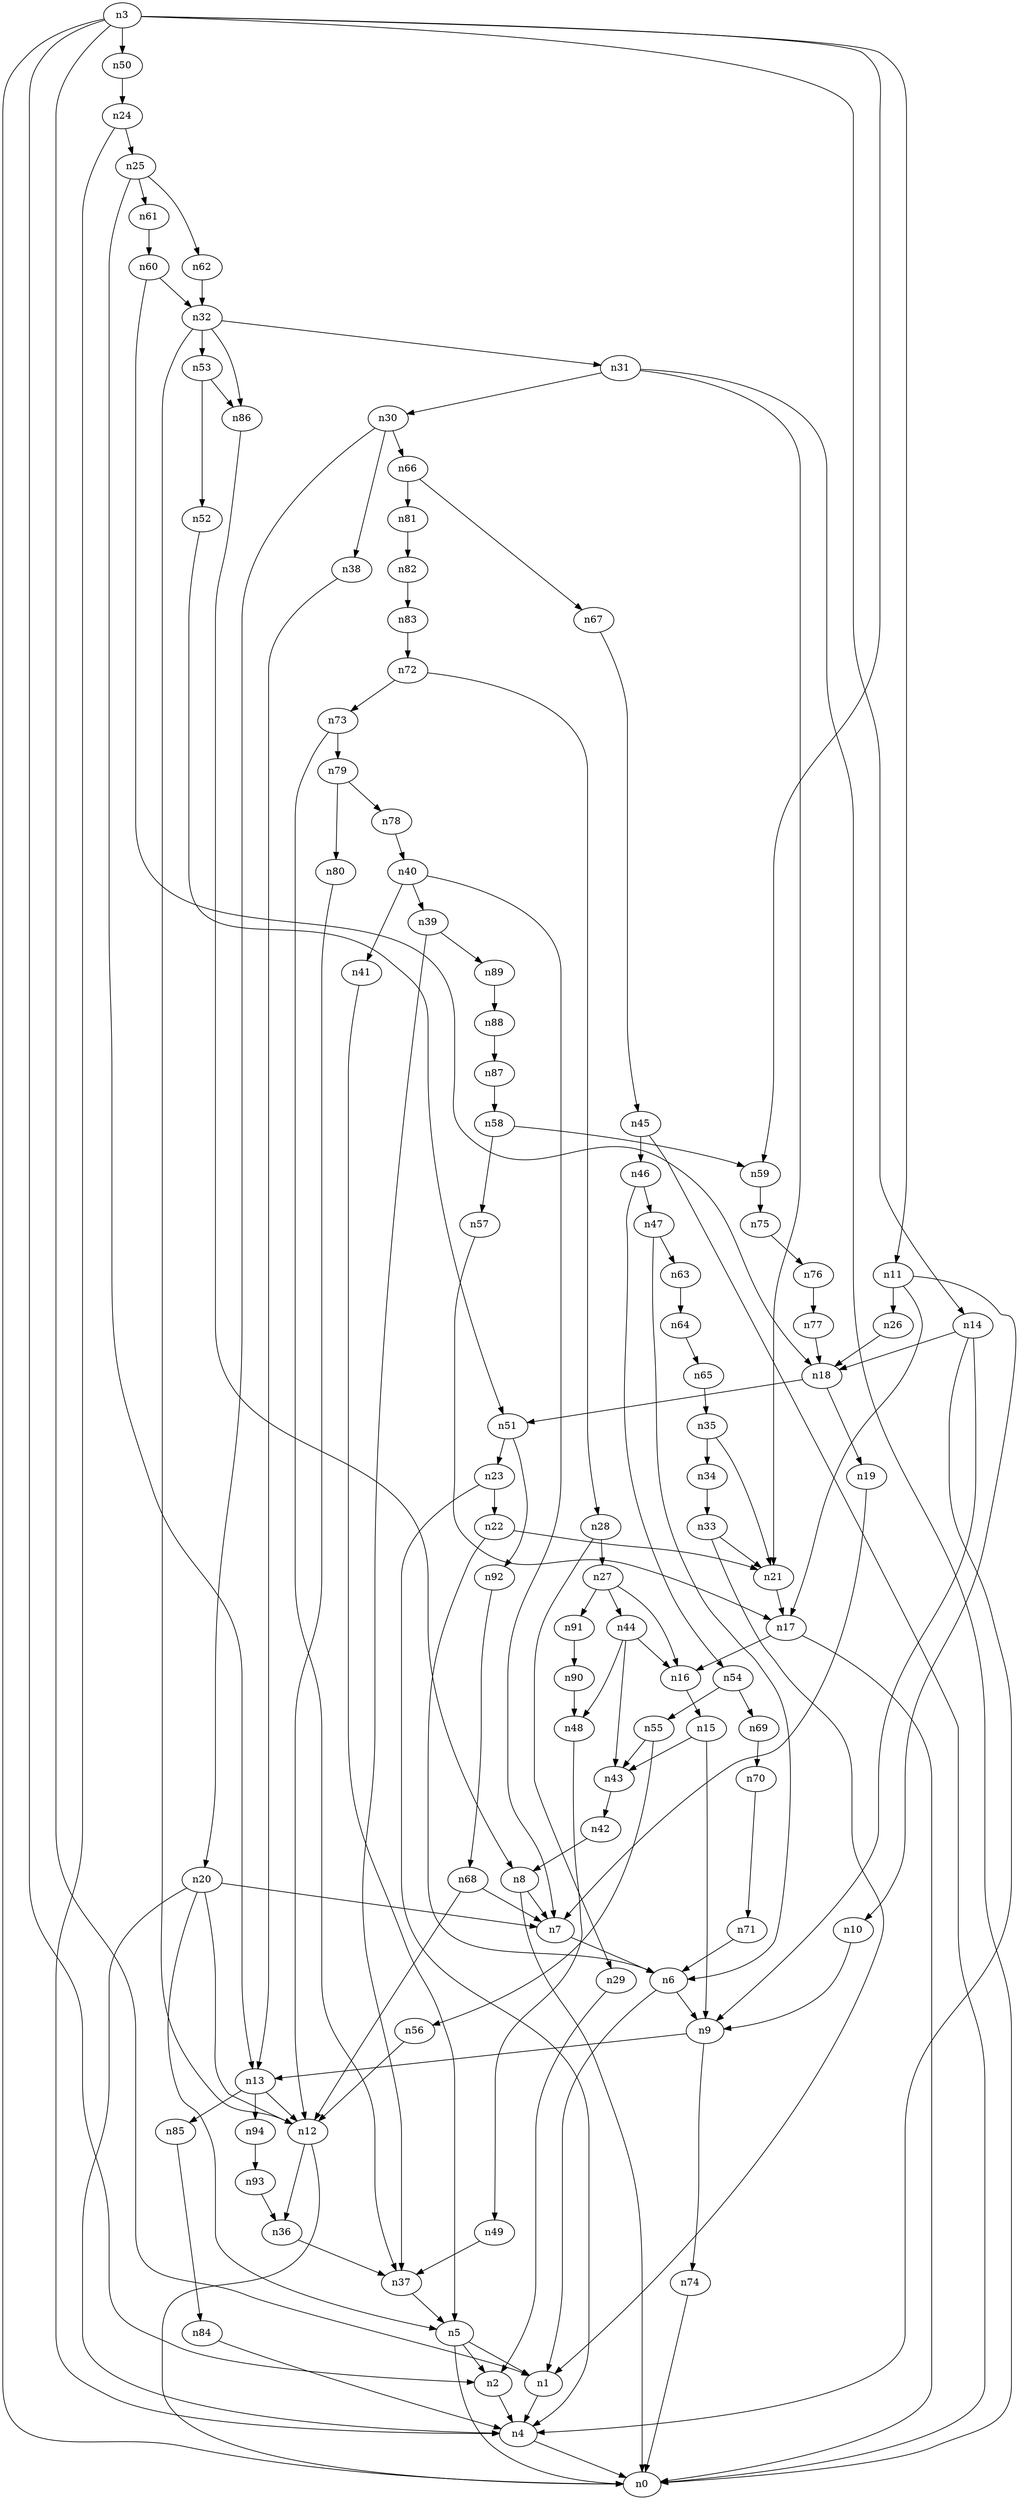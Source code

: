 digraph G {
	n1 -> n4	 [_graphml_id=e4];
	n2 -> n4	 [_graphml_id=e7];
	n3 -> n0	 [_graphml_id=e0];
	n3 -> n1	 [_graphml_id=e3];
	n3 -> n2	 [_graphml_id=e6];
	n3 -> n11	 [_graphml_id=e16];
	n3 -> n14	 [_graphml_id=e20];
	n3 -> n50	 [_graphml_id=e79];
	n3 -> n59	 [_graphml_id=e95];
	n4 -> n0	 [_graphml_id=e1];
	n5 -> n0	 [_graphml_id=e2];
	n5 -> n1	 [_graphml_id=e5];
	n5 -> n2	 [_graphml_id=e8];
	n6 -> n1	 [_graphml_id=e9];
	n6 -> n9	 [_graphml_id=e13];
	n7 -> n6	 [_graphml_id=e10];
	n8 -> n0	 [_graphml_id=e12];
	n8 -> n7	 [_graphml_id=e11];
	n9 -> n13	 [_graphml_id=e19];
	n9 -> n74	 [_graphml_id=e118];
	n10 -> n9	 [_graphml_id=e14];
	n11 -> n10	 [_graphml_id=e15];
	n11 -> n17	 [_graphml_id=e42];
	n11 -> n26	 [_graphml_id=e40];
	n12 -> n0	 [_graphml_id=e17];
	n12 -> n36	 [_graphml_id=e57];
	n13 -> n12	 [_graphml_id=e18];
	n13 -> n85	 [_graphml_id=e137];
	n13 -> n94	 [_graphml_id=e153];
	n14 -> n4	 [_graphml_id=e21];
	n14 -> n9	 [_graphml_id=e22];
	n14 -> n18	 [_graphml_id=e27];
	n15 -> n9	 [_graphml_id=e23];
	n15 -> n43	 [_graphml_id=e69];
	n16 -> n15	 [_graphml_id=e24];
	n17 -> n0	 [_graphml_id=e26];
	n17 -> n16	 [_graphml_id=e25];
	n18 -> n19	 [_graphml_id=e28];
	n18 -> n51	 [_graphml_id=e82];
	n19 -> n7	 [_graphml_id=e29];
	n20 -> n4	 [_graphml_id=e31];
	n20 -> n5	 [_graphml_id=e81];
	n20 -> n7	 [_graphml_id=e30];
	n20 -> n12	 [_graphml_id=e32];
	n21 -> n17	 [_graphml_id=e33];
	n22 -> n6	 [_graphml_id=e52];
	n22 -> n21	 [_graphml_id=e34];
	n23 -> n4	 [_graphml_id=e36];
	n23 -> n22	 [_graphml_id=e35];
	n24 -> n4	 [_graphml_id=e37];
	n24 -> n25	 [_graphml_id=e38];
	n25 -> n13	 [_graphml_id=e39];
	n25 -> n61	 [_graphml_id=e98];
	n25 -> n62	 [_graphml_id=e99];
	n26 -> n18	 [_graphml_id=e41];
	n27 -> n16	 [_graphml_id=e43];
	n27 -> n44	 [_graphml_id=e91];
	n27 -> n91	 [_graphml_id=e147];
	n28 -> n27	 [_graphml_id=e44];
	n28 -> n29	 [_graphml_id=e45];
	n29 -> n2	 [_graphml_id=e46];
	n30 -> n20	 [_graphml_id=e47];
	n30 -> n38	 [_graphml_id=e61];
	n30 -> n66	 [_graphml_id=e105];
	n31 -> n0	 [_graphml_id=e62];
	n31 -> n21	 [_graphml_id=e49];
	n31 -> n30	 [_graphml_id=e48];
	n32 -> n12	 [_graphml_id=e51];
	n32 -> n31	 [_graphml_id=e50];
	n32 -> n53	 [_graphml_id=e85];
	n32 -> n86	 [_graphml_id=e139];
	n33 -> n1	 [_graphml_id=e53];
	n33 -> n21	 [_graphml_id=e110];
	n34 -> n33	 [_graphml_id=e54];
	n35 -> n21	 [_graphml_id=e56];
	n35 -> n34	 [_graphml_id=e55];
	n36 -> n37	 [_graphml_id=e58];
	n37 -> n5	 [_graphml_id=e59];
	n38 -> n13	 [_graphml_id=e60];
	n39 -> n37	 [_graphml_id=e63];
	n39 -> n89	 [_graphml_id=e144];
	n40 -> n7	 [_graphml_id=e120];
	n40 -> n39	 [_graphml_id=e64];
	n40 -> n41	 [_graphml_id=e65];
	n41 -> n5	 [_graphml_id=e66];
	n42 -> n8	 [_graphml_id=e67];
	n43 -> n42	 [_graphml_id=e68];
	n44 -> n16	 [_graphml_id=e71];
	n44 -> n43	 [_graphml_id=e70];
	n44 -> n48	 [_graphml_id=e76];
	n45 -> n0	 [_graphml_id=e72];
	n45 -> n46	 [_graphml_id=e73];
	n46 -> n47	 [_graphml_id=e74];
	n46 -> n54	 [_graphml_id=e86];
	n47 -> n6	 [_graphml_id=e75];
	n47 -> n63	 [_graphml_id=e101];
	n48 -> n49	 [_graphml_id=e77];
	n49 -> n37	 [_graphml_id=e78];
	n50 -> n24	 [_graphml_id=e80];
	n51 -> n23	 [_graphml_id=e130];
	n51 -> n92	 [_graphml_id=e148];
	n52 -> n51	 [_graphml_id=e83];
	n53 -> n52	 [_graphml_id=e84];
	n53 -> n86	 [_graphml_id=e138];
	n54 -> n55	 [_graphml_id=e87];
	n54 -> n69	 [_graphml_id=e111];
	n55 -> n43	 [_graphml_id=e88];
	n55 -> n56	 [_graphml_id=e89];
	n56 -> n12	 [_graphml_id=e90];
	n57 -> n17	 [_graphml_id=e92];
	n58 -> n57	 [_graphml_id=e93];
	n58 -> n59	 [_graphml_id=e94];
	n59 -> n75	 [_graphml_id=e121];
	n60 -> n18	 [_graphml_id=e150];
	n60 -> n32	 [_graphml_id=e96];
	n61 -> n60	 [_graphml_id=e97];
	n62 -> n32	 [_graphml_id=e100];
	n63 -> n64	 [_graphml_id=e102];
	n64 -> n65	 [_graphml_id=e103];
	n65 -> n35	 [_graphml_id=e104];
	n66 -> n67	 [_graphml_id=e106];
	n66 -> n81	 [_graphml_id=e131];
	n67 -> n45	 [_graphml_id=e107];
	n68 -> n7	 [_graphml_id=e108];
	n68 -> n12	 [_graphml_id=e109];
	n69 -> n70	 [_graphml_id=e112];
	n70 -> n71	 [_graphml_id=e113];
	n71 -> n6	 [_graphml_id=e114];
	n72 -> n28	 [_graphml_id=e115];
	n72 -> n73	 [_graphml_id=e116];
	n73 -> n37	 [_graphml_id=e117];
	n73 -> n79	 [_graphml_id=e127];
	n74 -> n0	 [_graphml_id=e119];
	n75 -> n76	 [_graphml_id=e122];
	n76 -> n77	 [_graphml_id=e123];
	n77 -> n18	 [_graphml_id=e124];
	n78 -> n40	 [_graphml_id=e125];
	n79 -> n78	 [_graphml_id=e126];
	n79 -> n80	 [_graphml_id=e128];
	n80 -> n12	 [_graphml_id=e129];
	n81 -> n82	 [_graphml_id=e132];
	n82 -> n83	 [_graphml_id=e133];
	n83 -> n72	 [_graphml_id=e134];
	n84 -> n4	 [_graphml_id=e135];
	n85 -> n84	 [_graphml_id=e136];
	n86 -> n8	 [_graphml_id=e140];
	n87 -> n58	 [_graphml_id=e141];
	n88 -> n87	 [_graphml_id=e142];
	n89 -> n88	 [_graphml_id=e143];
	n90 -> n48	 [_graphml_id=e145];
	n91 -> n90	 [_graphml_id=e146];
	n92 -> n68	 [_graphml_id=e149];
	n93 -> n36	 [_graphml_id=e151];
	n94 -> n93	 [_graphml_id=e152];
}
